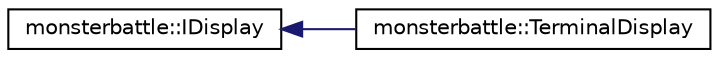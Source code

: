 digraph "Graphical Class Hierarchy"
{
  edge [fontname="Helvetica",fontsize="10",labelfontname="Helvetica",labelfontsize="10"];
  node [fontname="Helvetica",fontsize="10",shape=record];
  rankdir="LR";
  Node0 [label="monsterbattle::IDisplay",height=0.2,width=0.4,color="black", fillcolor="white", style="filled",URL="$structmonsterbattle_1_1IDisplay.html"];
  Node0 -> Node1 [dir="back",color="midnightblue",fontsize="10",style="solid",fontname="Helvetica"];
  Node1 [label="monsterbattle::TerminalDisplay",height=0.2,width=0.4,color="black", fillcolor="white", style="filled",URL="$classmonsterbattle_1_1TerminalDisplay.html"];
}
